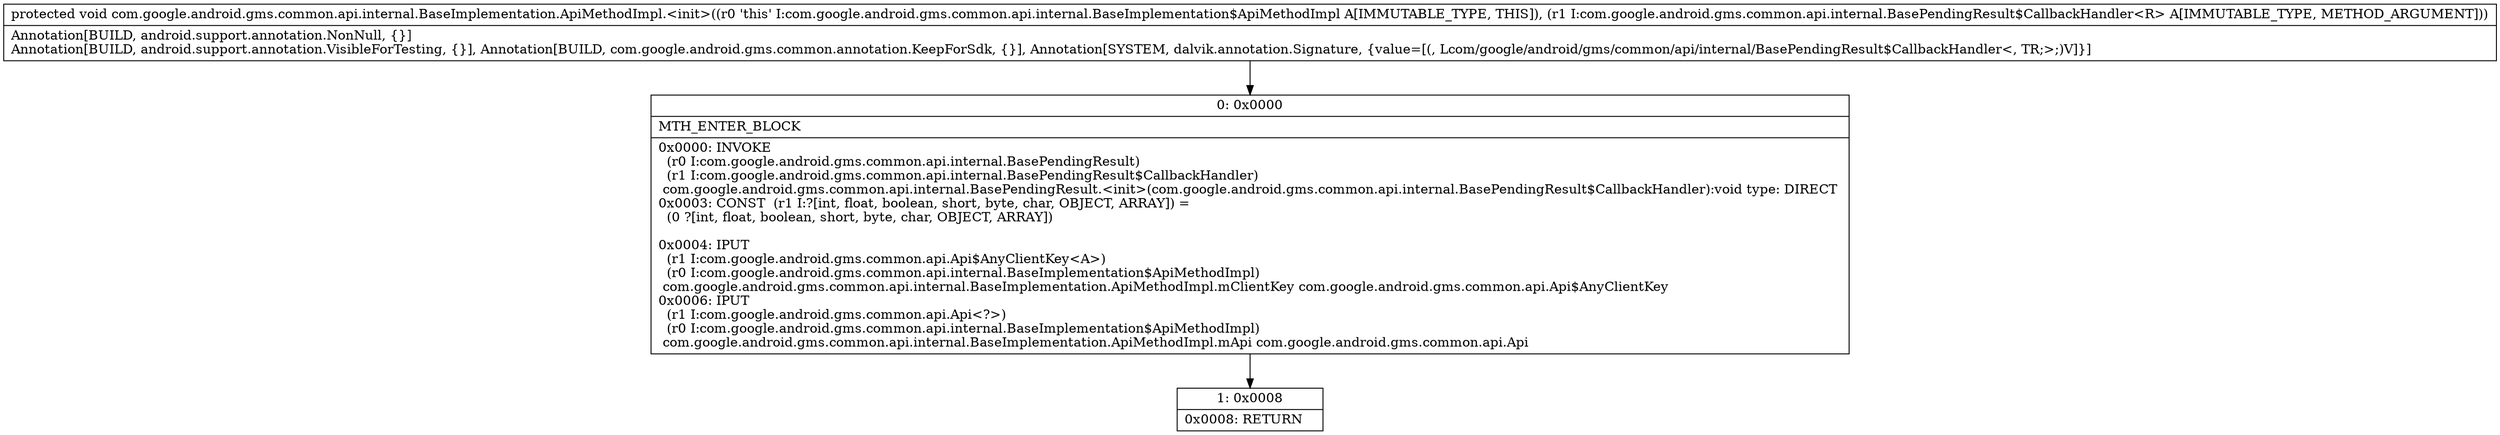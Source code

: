 digraph "CFG forcom.google.android.gms.common.api.internal.BaseImplementation.ApiMethodImpl.\<init\>(Lcom\/google\/android\/gms\/common\/api\/internal\/BasePendingResult$CallbackHandler;)V" {
Node_0 [shape=record,label="{0\:\ 0x0000|MTH_ENTER_BLOCK\l|0x0000: INVOKE  \l  (r0 I:com.google.android.gms.common.api.internal.BasePendingResult)\l  (r1 I:com.google.android.gms.common.api.internal.BasePendingResult$CallbackHandler)\l com.google.android.gms.common.api.internal.BasePendingResult.\<init\>(com.google.android.gms.common.api.internal.BasePendingResult$CallbackHandler):void type: DIRECT \l0x0003: CONST  (r1 I:?[int, float, boolean, short, byte, char, OBJECT, ARRAY]) = \l  (0 ?[int, float, boolean, short, byte, char, OBJECT, ARRAY])\l \l0x0004: IPUT  \l  (r1 I:com.google.android.gms.common.api.Api$AnyClientKey\<A\>)\l  (r0 I:com.google.android.gms.common.api.internal.BaseImplementation$ApiMethodImpl)\l com.google.android.gms.common.api.internal.BaseImplementation.ApiMethodImpl.mClientKey com.google.android.gms.common.api.Api$AnyClientKey \l0x0006: IPUT  \l  (r1 I:com.google.android.gms.common.api.Api\<?\>)\l  (r0 I:com.google.android.gms.common.api.internal.BaseImplementation$ApiMethodImpl)\l com.google.android.gms.common.api.internal.BaseImplementation.ApiMethodImpl.mApi com.google.android.gms.common.api.Api \l}"];
Node_1 [shape=record,label="{1\:\ 0x0008|0x0008: RETURN   \l}"];
MethodNode[shape=record,label="{protected void com.google.android.gms.common.api.internal.BaseImplementation.ApiMethodImpl.\<init\>((r0 'this' I:com.google.android.gms.common.api.internal.BaseImplementation$ApiMethodImpl A[IMMUTABLE_TYPE, THIS]), (r1 I:com.google.android.gms.common.api.internal.BasePendingResult$CallbackHandler\<R\> A[IMMUTABLE_TYPE, METHOD_ARGUMENT]))  | Annotation[BUILD, android.support.annotation.NonNull, \{\}]\lAnnotation[BUILD, android.support.annotation.VisibleForTesting, \{\}], Annotation[BUILD, com.google.android.gms.common.annotation.KeepForSdk, \{\}], Annotation[SYSTEM, dalvik.annotation.Signature, \{value=[(, Lcom\/google\/android\/gms\/common\/api\/internal\/BasePendingResult$CallbackHandler\<, TR;\>;)V]\}]\l}"];
MethodNode -> Node_0;
Node_0 -> Node_1;
}

